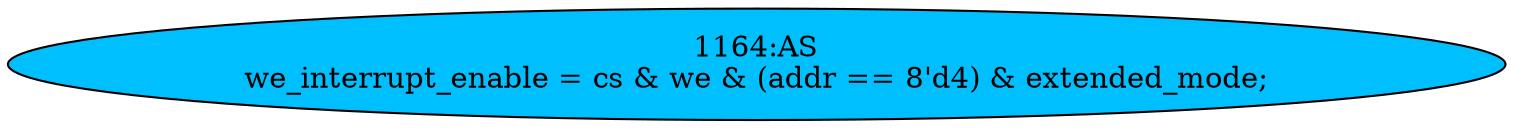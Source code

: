 strict digraph "" {
	node [label="\N"];
	"1164:AS"	 [ast="<pyverilog.vparser.ast.Assign object at 0x7fd77332f090>",
		def_var="['we_interrupt_enable']",
		fillcolor=deepskyblue,
		label="1164:AS
we_interrupt_enable = cs & we & (addr == 8'd4) & extended_mode;",
		statements="[]",
		style=filled,
		typ=Assign,
		use_var="['cs', 'we', 'addr', 'extended_mode']"];
}
